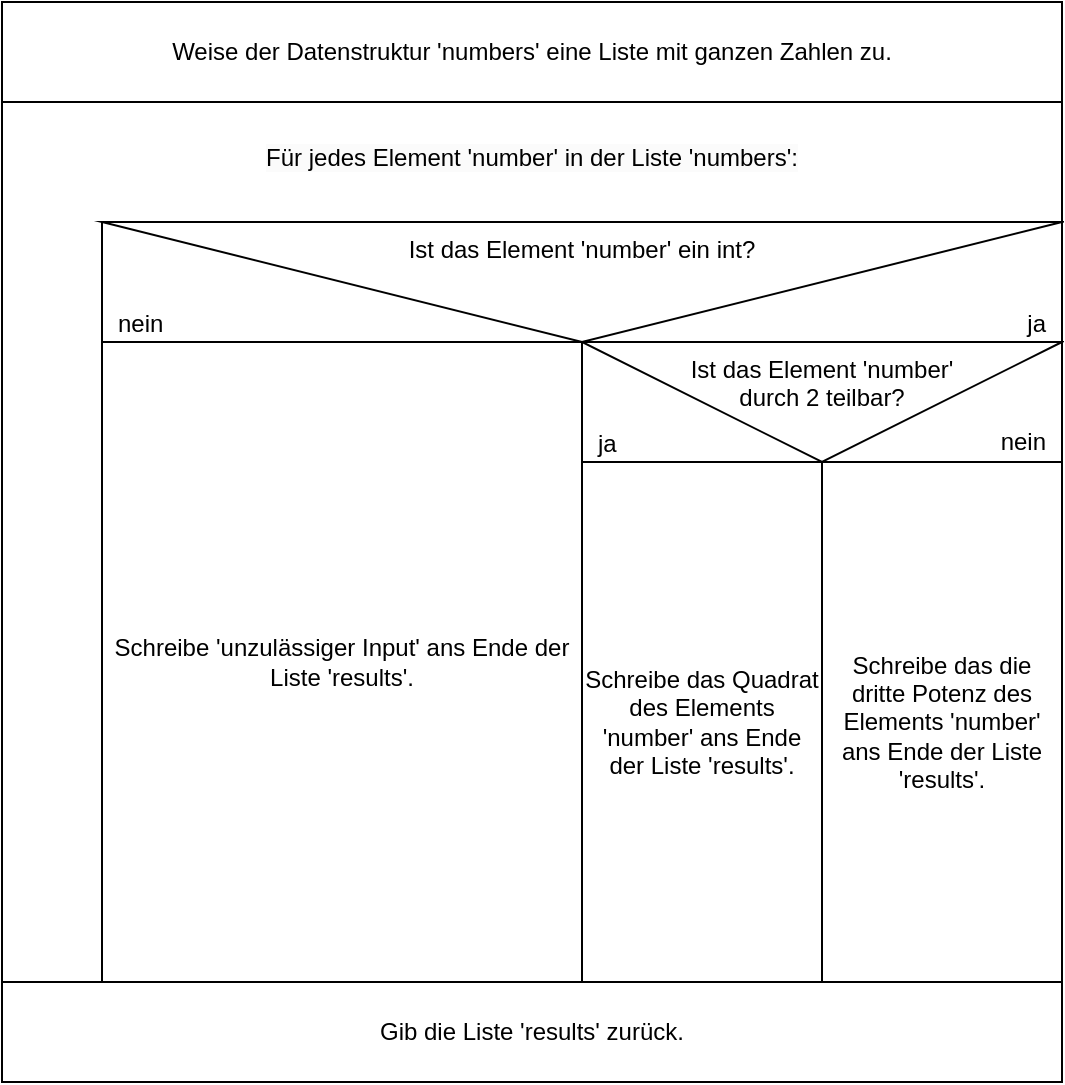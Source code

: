 <mxfile>
    <diagram id="Zqw8zEdBAcL5mmTzYU6F" name="Page-1">
        <mxGraphModel dx="763" dy="547" grid="1" gridSize="10" guides="1" tooltips="1" connect="1" arrows="1" fold="1" page="1" pageScale="1" pageWidth="827" pageHeight="1169" math="0" shadow="0">
            <root>
                <mxCell id="0"/>
                <mxCell id="1" parent="0"/>
                <mxCell id="AAsGvHbAcukMt1LZE0Sj-2" value="&#10;&lt;span style=&quot;color: rgb(0, 0, 0); font-family: Helvetica; font-size: 12px; font-style: normal; font-variant-ligatures: normal; font-variant-caps: normal; font-weight: 400; letter-spacing: normal; orphans: 2; text-align: center; text-indent: 0px; text-transform: none; widows: 2; word-spacing: 0px; -webkit-text-stroke-width: 0px; background-color: rgb(251, 251, 251); text-decoration-thickness: initial; text-decoration-style: initial; text-decoration-color: initial; float: none; display: inline !important;&quot;&gt;Für jedes Element 'number' in der Liste 'numbers':&lt;/span&gt;&#10;&#10;" style="rounded=0;whiteSpace=wrap;html=1;verticalAlign=top;" parent="1" vertex="1">
                    <mxGeometry x="140" y="223" width="530" height="440" as="geometry"/>
                </mxCell>
                <mxCell id="AAsGvHbAcukMt1LZE0Sj-3" value="" style="rounded=0;whiteSpace=wrap;html=1;" parent="1" vertex="1">
                    <mxGeometry x="190" y="283" width="480" height="380" as="geometry"/>
                </mxCell>
                <mxCell id="AAsGvHbAcukMt1LZE0Sj-5" value="nein" style="html=1;dashed=0;whiteSpace=wrap;verticalAlign=bottom;align=left;spacingLeft=6;" parent="1" vertex="1">
                    <mxGeometry x="190" y="283" width="240" height="60" as="geometry"/>
                </mxCell>
                <mxCell id="AAsGvHbAcukMt1LZE0Sj-6" value="ja" style="html=1;dashed=0;whiteSpace=wrap;align=right;verticalAlign=bottom;spacingRight=6;" parent="1" vertex="1">
                    <mxGeometry x="430" y="283" width="240" height="60" as="geometry"/>
                </mxCell>
                <mxCell id="AAsGvHbAcukMt1LZE0Sj-11" value="Ist das Element 'number' ein int?" style="triangle;whiteSpace=wrap;html=1;dashed=0;direction=south;verticalAlign=top;" parent="1" vertex="1">
                    <mxGeometry x="190" y="283" width="480" height="60" as="geometry"/>
                </mxCell>
                <mxCell id="AAsGvHbAcukMt1LZE0Sj-14" value="Schreibe 'unzulässiger Input' ans Ende der Liste 'results'." style="html=1;dashed=0;whiteSpace=wrap;" parent="1" vertex="1">
                    <mxGeometry x="190" y="343" width="240" height="320" as="geometry"/>
                </mxCell>
                <mxCell id="AAsGvHbAcukMt1LZE0Sj-16" value="ja" style="html=1;dashed=0;whiteSpace=wrap;verticalAlign=bottom;align=left;spacingLeft=6;" parent="1" vertex="1">
                    <mxGeometry x="430" y="343" width="120" height="60" as="geometry"/>
                </mxCell>
                <mxCell id="AAsGvHbAcukMt1LZE0Sj-17" value="nein" style="html=1;dashed=0;whiteSpace=wrap;verticalAlign=bottom;spacingBottom=1;align=right;spacingRight=6;" parent="1" vertex="1">
                    <mxGeometry x="550" y="343" width="120" height="60" as="geometry"/>
                </mxCell>
                <mxCell id="AAsGvHbAcukMt1LZE0Sj-15" value="Ist das Element 'number'&lt;br&gt;durch 2 teilbar?" style="triangle;whiteSpace=wrap;html=1;dashed=0;direction=south;verticalAlign=top;" parent="1" vertex="1">
                    <mxGeometry x="430" y="343" width="240" height="60" as="geometry"/>
                </mxCell>
                <mxCell id="AAsGvHbAcukMt1LZE0Sj-18" value="Schreibe das Quadrat des Elements 'number' ans Ende der Liste 'results'." style="html=1;dashed=0;whiteSpace=wrap;" parent="1" vertex="1">
                    <mxGeometry x="430" y="403" width="120" height="260" as="geometry"/>
                </mxCell>
                <mxCell id="AAsGvHbAcukMt1LZE0Sj-19" value="Schreibe das die dritte Potenz des Elements 'number' ans Ende der Liste 'results'." style="html=1;dashed=0;whiteSpace=wrap;" parent="1" vertex="1">
                    <mxGeometry x="550" y="403" width="120" height="260" as="geometry"/>
                </mxCell>
                <mxCell id="AAsGvHbAcukMt1LZE0Sj-20" value="Gib die Liste 'results' zurück." style="html=1;dashed=0;whiteSpace=wrap;" parent="1" vertex="1">
                    <mxGeometry x="140" y="663" width="530" height="50" as="geometry"/>
                </mxCell>
                <mxCell id="AAsGvHbAcukMt1LZE0Sj-21" value="Weise der Datenstruktur 'numbers' eine Liste mit ganzen Zahlen zu." style="html=1;dashed=0;whiteSpace=wrap;" parent="1" vertex="1">
                    <mxGeometry x="140" y="173" width="530" height="50" as="geometry"/>
                </mxCell>
            </root>
        </mxGraphModel>
    </diagram>
</mxfile>